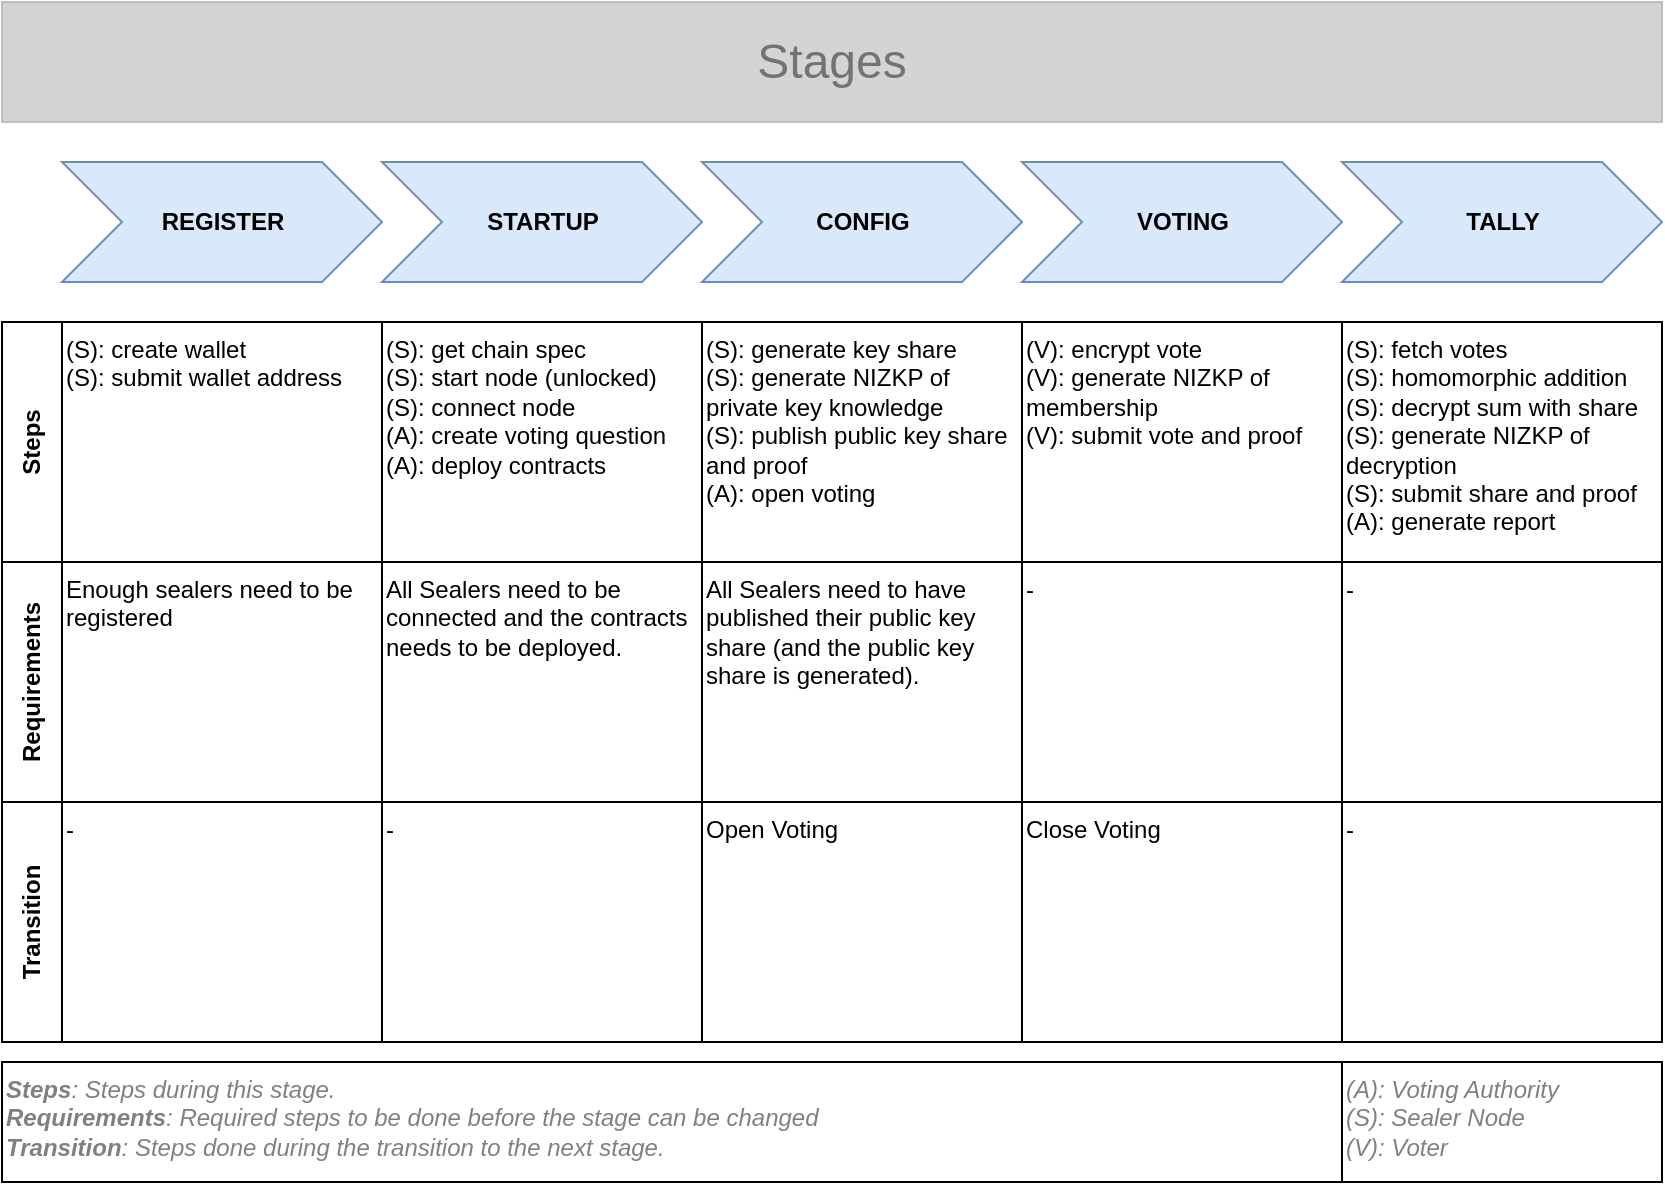 <mxfile version="12.3.8" type="device" pages="1"><diagram id="90ded78b-3c8f-ef16-329a-18c2d1982fad" name="Page-1"><mxGraphModel dx="600" dy="422" grid="1" gridSize="10" guides="1" tooltips="1" connect="1" arrows="1" fold="1" page="1" pageScale="1" pageWidth="827" pageHeight="1169" background="#ffffff" math="0" shadow="0"><root><mxCell id="0"/><mxCell id="1" parent="0"/><mxCell id="3" value="&lt;b&gt;REGISTER&lt;/b&gt;" style="html=1;shadow=0;dashed=0;align=center;verticalAlign=middle;shape=mxgraph.arrows2.arrow;dy=0;dx=30;notch=30;strokeColor=#6c8ebf;fillColor=#dae8fc;" parent="1" vertex="1"><mxGeometry x="40" y="120" width="160" height="60" as="geometry"/></mxCell><mxCell id="4" value="&lt;b&gt;STARTUP&lt;/b&gt;" style="html=1;shadow=0;dashed=0;align=center;verticalAlign=middle;shape=mxgraph.arrows2.arrow;dy=0;dx=30;notch=30;strokeColor=#6c8ebf;fillColor=#dae8fc;" parent="1" vertex="1"><mxGeometry x="200" y="120" width="160" height="60" as="geometry"/></mxCell><mxCell id="5" value="&lt;b&gt;CONFIG&lt;/b&gt;" style="html=1;shadow=0;dashed=0;align=center;verticalAlign=middle;shape=mxgraph.arrows2.arrow;dy=0;dx=30;notch=30;strokeColor=#6c8ebf;fillColor=#dae8fc;" parent="1" vertex="1"><mxGeometry x="360" y="120" width="160" height="60" as="geometry"/></mxCell><mxCell id="6" value="&lt;b&gt;VOTING&lt;/b&gt;" style="html=1;shadow=0;dashed=0;align=center;verticalAlign=middle;shape=mxgraph.arrows2.arrow;dy=0;dx=30;notch=30;strokeColor=#6c8ebf;fillColor=#dae8fc;" parent="1" vertex="1"><mxGeometry x="520" y="120" width="160" height="60" as="geometry"/></mxCell><mxCell id="7" value="&lt;b&gt;TALLY&lt;/b&gt;" style="html=1;shadow=0;dashed=0;align=center;verticalAlign=middle;shape=mxgraph.arrows2.arrow;dy=0;dx=30;notch=30;strokeColor=#6c8ebf;fillColor=#dae8fc;" parent="1" vertex="1"><mxGeometry x="680" y="120" width="160" height="60" as="geometry"/></mxCell><mxCell id="57" value="Stages" style="rounded=0;whiteSpace=wrap;html=1;labelBackgroundColor=none;strokeColor=#BFBFBF;strokeWidth=1;fillColor=#D4D4D4;gradientColor=none;fontSize=24;fontColor=#737373;align=center;perimeterSpacing=0;comic=0;glass=0;shadow=0;" parent="1" vertex="1"><mxGeometry x="10" y="40" width="830" height="60" as="geometry"/></mxCell><mxCell id="U53ntY73iFi_3yNRKp5a-66" value="&lt;div&gt;(S): create wallet&lt;/div&gt;&lt;div&gt;(S): submit wallet address&lt;/div&gt;" style="rounded=0;whiteSpace=wrap;html=1;align=left;verticalAlign=top;" parent="1" vertex="1"><mxGeometry x="40" y="200" width="160" height="120" as="geometry"/></mxCell><mxCell id="U53ntY73iFi_3yNRKp5a-69" value="&lt;div&gt;(S): generate key share&lt;br&gt;(S): generate NIZKP of private key knowledge&lt;br&gt;&lt;/div&gt;&lt;div&gt;(S): publish public key share and proof&lt;br&gt;(A): open voting&lt;br&gt;&lt;/div&gt;" style="rounded=0;whiteSpace=wrap;html=1;align=left;verticalAlign=top;" parent="1" vertex="1"><mxGeometry x="360" y="200" width="160" height="120" as="geometry"/></mxCell><mxCell id="U53ntY73iFi_3yNRKp5a-70" value="&lt;div&gt;(V): encrypt vote&lt;br&gt;(V): generate NIZKP of membership&lt;/div&gt;&lt;div&gt;(V): submit vote and proof&lt;br&gt;&lt;/div&gt;&lt;div&gt;&lt;br&gt;&lt;/div&gt;&lt;div&gt;&lt;br&gt;&lt;/div&gt;" style="rounded=0;whiteSpace=wrap;html=1;align=left;verticalAlign=top;" parent="1" vertex="1"><mxGeometry x="520" y="200" width="160" height="120" as="geometry"/></mxCell><mxCell id="U53ntY73iFi_3yNRKp5a-71" value="&lt;div&gt;(S): fetch votes&lt;/div&gt;&lt;div&gt;(S): homomorphic addition&lt;/div&gt;&lt;div&gt;(S): decrypt sum with share&lt;/div&gt;&lt;div&gt;(S): generate NIZKP of decryption&lt;br&gt;(S): submit share and proof&lt;br&gt;&lt;/div&gt;(A): generate report" style="rounded=0;whiteSpace=wrap;html=1;align=left;verticalAlign=top;" parent="1" vertex="1"><mxGeometry x="680" y="200" width="160" height="120" as="geometry"/></mxCell><mxCell id="U53ntY73iFi_3yNRKp5a-79" value="Enough sealers need to be registered" style="rounded=0;whiteSpace=wrap;html=1;align=left;verticalAlign=top;" parent="1" vertex="1"><mxGeometry x="40" y="320" width="160" height="120" as="geometry"/></mxCell><mxCell id="U53ntY73iFi_3yNRKp5a-80" value="&lt;div&gt;&lt;div&gt;(A): Voting Authority&lt;br&gt;&lt;/div&gt;&lt;/div&gt;&lt;div&gt;(S): Sealer Node&lt;/div&gt;&lt;div&gt;(V): Voter&lt;br&gt;&lt;/div&gt;" style="rounded=0;whiteSpace=wrap;html=1;align=left;verticalAlign=top;fontStyle=2;fontColor=#808080;" parent="1" vertex="1"><mxGeometry x="680" y="570" width="160" height="60" as="geometry"/></mxCell><mxCell id="U53ntY73iFi_3yNRKp5a-81" value="-" style="rounded=0;whiteSpace=wrap;html=1;align=left;verticalAlign=top;" parent="1" vertex="1"><mxGeometry x="200" y="440" width="160" height="120" as="geometry"/></mxCell><mxCell id="U53ntY73iFi_3yNRKp5a-82" value="-" style="rounded=0;whiteSpace=wrap;html=1;align=left;verticalAlign=top;" parent="1" vertex="1"><mxGeometry x="40" y="440" width="160" height="120" as="geometry"/></mxCell><mxCell id="U53ntY73iFi_3yNRKp5a-83" value="Steps" style="rounded=0;whiteSpace=wrap;html=1;align=center;horizontal=0;fontStyle=1" parent="1" vertex="1"><mxGeometry x="10" y="200" width="30" height="120" as="geometry"/></mxCell><mxCell id="U53ntY73iFi_3yNRKp5a-84" value="&lt;div&gt;Requirements&lt;/div&gt;" style="rounded=0;whiteSpace=wrap;html=1;align=center;horizontal=0;fontStyle=1" parent="1" vertex="1"><mxGeometry x="10" y="320" width="30" height="120" as="geometry"/></mxCell><mxCell id="U53ntY73iFi_3yNRKp5a-85" value="Transition" style="rounded=0;whiteSpace=wrap;html=1;align=center;horizontal=0;fontStyle=1" parent="1" vertex="1"><mxGeometry x="10" y="440" width="30" height="120" as="geometry"/></mxCell><mxCell id="U53ntY73iFi_3yNRKp5a-86" value="All Sealers need to be connected and the contracts needs to be deployed." style="rounded=0;whiteSpace=wrap;html=1;align=left;verticalAlign=top;" parent="1" vertex="1"><mxGeometry x="200" y="320" width="160" height="120" as="geometry"/></mxCell><mxCell id="U53ntY73iFi_3yNRKp5a-89" value="&lt;div&gt;(S): get chain spec&lt;/div&gt;&lt;div&gt;(S): start node (unlocked)&lt;br&gt;&lt;/div&gt;&lt;div&gt;(S): connect node&lt;br&gt;&lt;/div&gt;&lt;div&gt;(A): create voting question&lt;/div&gt;&lt;div&gt;(A): deploy contracts&lt;br&gt;&lt;/div&gt;" style="rounded=0;whiteSpace=wrap;html=1;align=left;verticalAlign=top;" parent="1" vertex="1"><mxGeometry x="200" y="200" width="160" height="120" as="geometry"/></mxCell><mxCell id="U53ntY73iFi_3yNRKp5a-90" value="&lt;div&gt;&lt;b&gt;Steps&lt;/b&gt;: Steps during this stage.&lt;/div&gt;&lt;div&gt;&lt;b&gt;Requirements&lt;/b&gt;: Required steps to be done before the stage can be changed&lt;/div&gt;&lt;div&gt;&lt;b&gt;Transition&lt;/b&gt;: Steps done during the transition to the next stage.&lt;br&gt;&lt;/div&gt;" style="rounded=0;whiteSpace=wrap;html=1;align=left;verticalAlign=top;fontStyle=2;fontColor=#808080;" parent="1" vertex="1"><mxGeometry x="10" y="570" width="670" height="60" as="geometry"/></mxCell><mxCell id="U53ntY73iFi_3yNRKp5a-91" value="Open Voting" style="rounded=0;whiteSpace=wrap;html=1;align=left;verticalAlign=top;" parent="1" vertex="1"><mxGeometry x="360" y="440" width="160" height="120" as="geometry"/></mxCell><mxCell id="U53ntY73iFi_3yNRKp5a-92" value="Close Voting" style="rounded=0;whiteSpace=wrap;html=1;align=left;verticalAlign=top;" parent="1" vertex="1"><mxGeometry x="520" y="440" width="160" height="120" as="geometry"/></mxCell><mxCell id="U53ntY73iFi_3yNRKp5a-93" value="-" style="rounded=0;whiteSpace=wrap;html=1;align=left;verticalAlign=top;" parent="1" vertex="1"><mxGeometry x="680" y="440" width="160" height="120" as="geometry"/></mxCell><mxCell id="U53ntY73iFi_3yNRKp5a-94" value="All Sealers need to have published their public key share (and the public key share is generated)." style="rounded=0;whiteSpace=wrap;html=1;align=left;verticalAlign=top;" parent="1" vertex="1"><mxGeometry x="360" y="320" width="160" height="120" as="geometry"/></mxCell><mxCell id="U53ntY73iFi_3yNRKp5a-95" value="-" style="rounded=0;whiteSpace=wrap;html=1;align=left;verticalAlign=top;" parent="1" vertex="1"><mxGeometry x="520" y="320" width="160" height="120" as="geometry"/></mxCell><mxCell id="U53ntY73iFi_3yNRKp5a-96" value="-" style="rounded=0;whiteSpace=wrap;html=1;align=left;verticalAlign=top;" parent="1" vertex="1"><mxGeometry x="680" y="320" width="160" height="120" as="geometry"/></mxCell></root></mxGraphModel></diagram></mxfile>